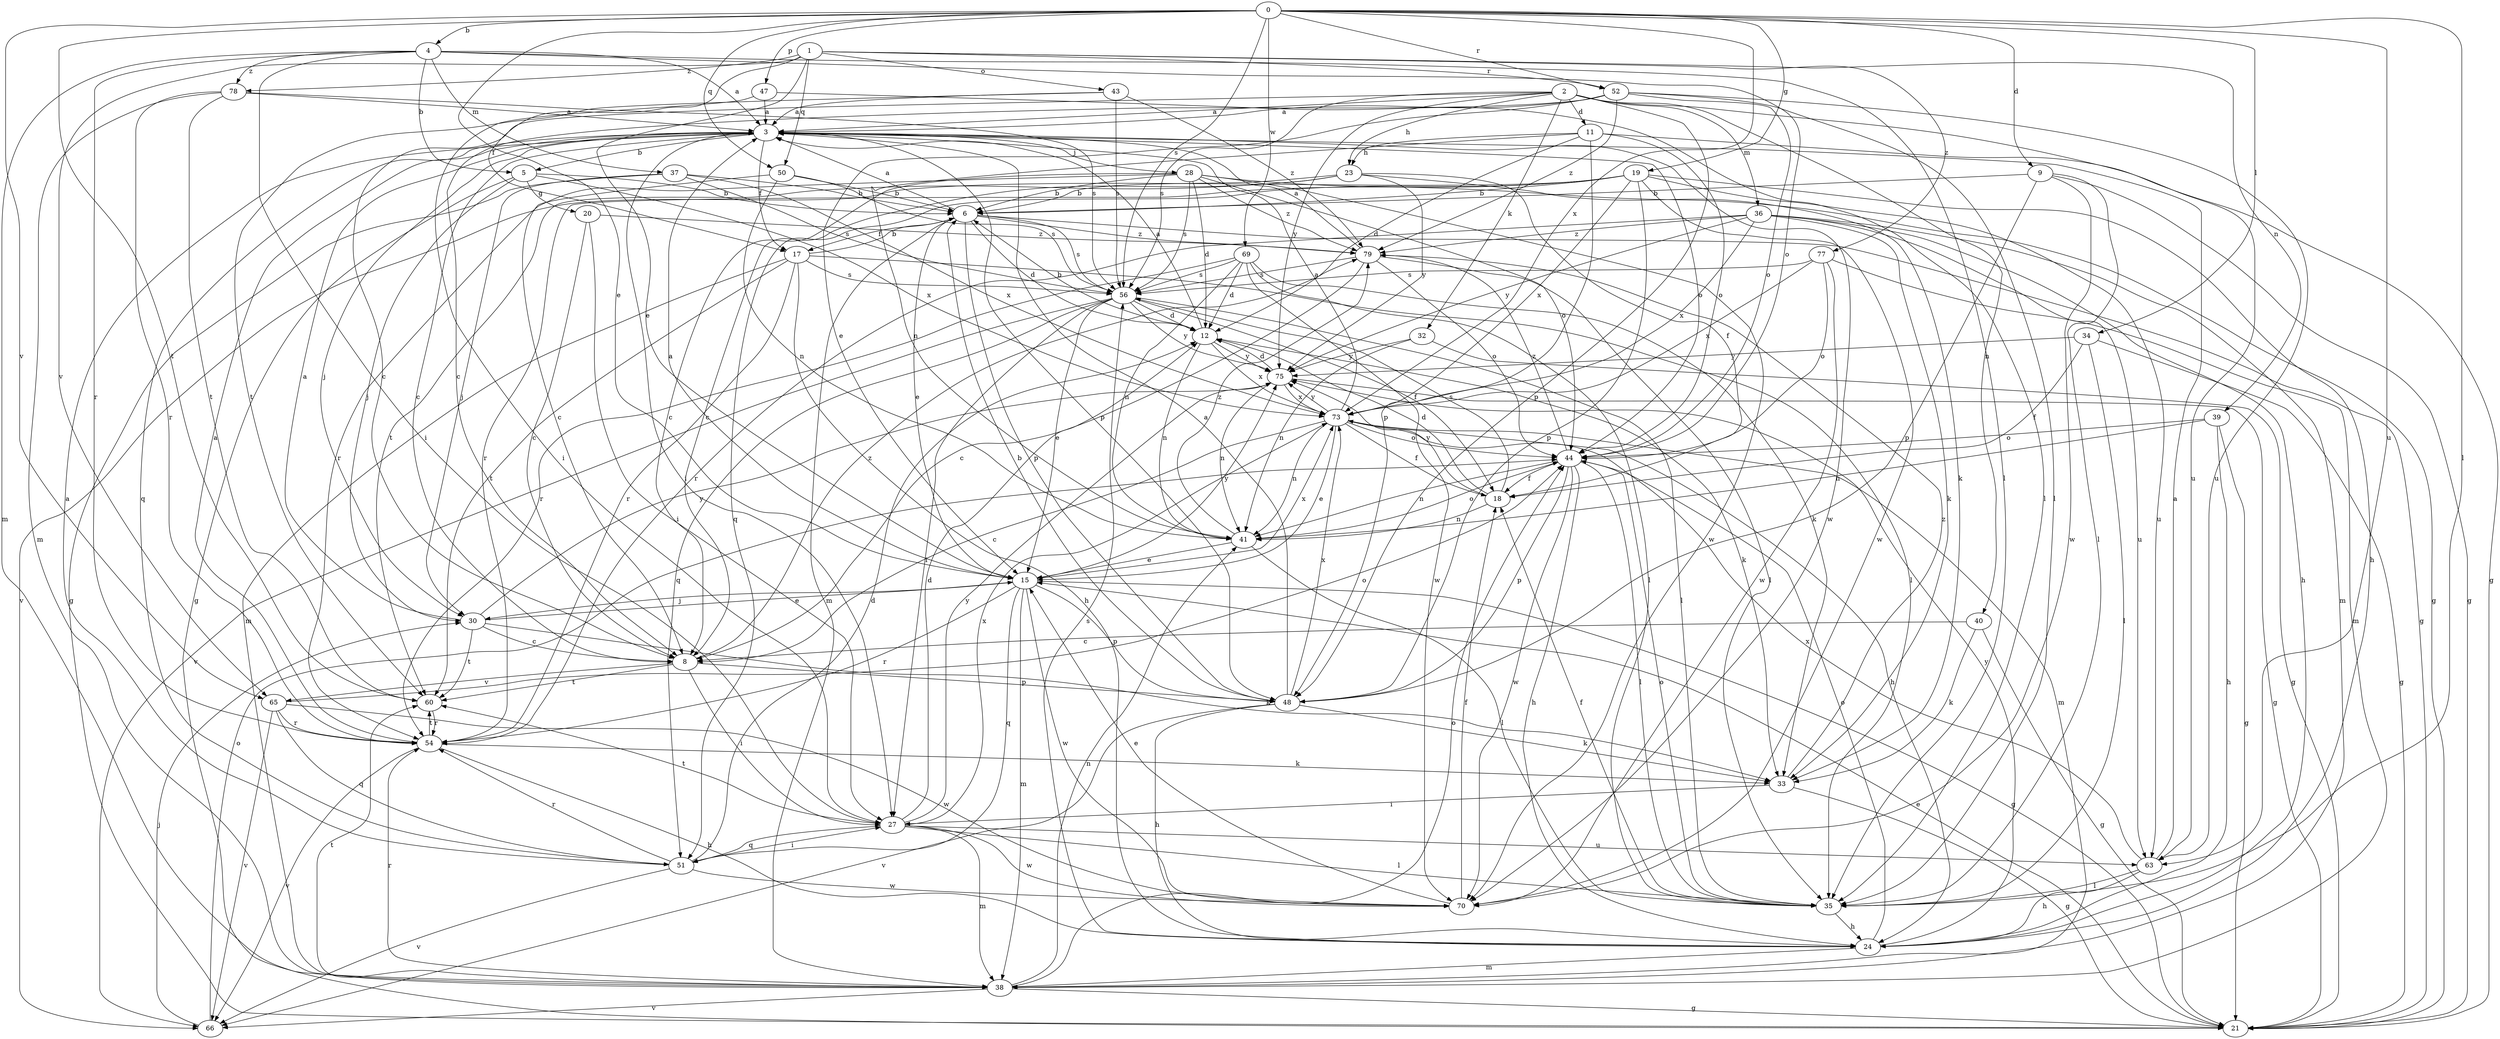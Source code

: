 strict digraph  {
0;
1;
2;
3;
4;
5;
6;
8;
9;
11;
12;
15;
17;
18;
19;
20;
21;
23;
24;
27;
28;
30;
32;
33;
34;
35;
36;
37;
38;
39;
40;
41;
43;
44;
47;
48;
50;
51;
52;
54;
56;
60;
63;
65;
66;
69;
70;
73;
75;
77;
78;
79;
0 -> 4  [label=b];
0 -> 9  [label=d];
0 -> 15  [label=e];
0 -> 19  [label=g];
0 -> 34  [label=l];
0 -> 35  [label=l];
0 -> 47  [label=p];
0 -> 50  [label=q];
0 -> 52  [label=r];
0 -> 56  [label=s];
0 -> 60  [label=t];
0 -> 63  [label=u];
0 -> 65  [label=v];
0 -> 69  [label=w];
0 -> 73  [label=x];
1 -> 15  [label=e];
1 -> 17  [label=f];
1 -> 39  [label=n];
1 -> 43  [label=o];
1 -> 50  [label=q];
1 -> 52  [label=r];
1 -> 65  [label=v];
1 -> 77  [label=z];
1 -> 78  [label=z];
2 -> 3  [label=a];
2 -> 8  [label=c];
2 -> 11  [label=d];
2 -> 23  [label=h];
2 -> 32  [label=k];
2 -> 36  [label=m];
2 -> 40  [label=n];
2 -> 48  [label=p];
2 -> 56  [label=s];
2 -> 63  [label=u];
2 -> 75  [label=y];
3 -> 5  [label=b];
3 -> 8  [label=c];
3 -> 17  [label=f];
3 -> 27  [label=i];
3 -> 28  [label=j];
3 -> 30  [label=j];
3 -> 44  [label=o];
3 -> 48  [label=p];
3 -> 51  [label=q];
3 -> 70  [label=w];
4 -> 3  [label=a];
4 -> 5  [label=b];
4 -> 27  [label=i];
4 -> 35  [label=l];
4 -> 37  [label=m];
4 -> 38  [label=m];
4 -> 44  [label=o];
4 -> 54  [label=r];
4 -> 78  [label=z];
5 -> 6  [label=b];
5 -> 20  [label=g];
5 -> 21  [label=g];
5 -> 30  [label=j];
5 -> 73  [label=x];
6 -> 3  [label=a];
6 -> 12  [label=d];
6 -> 15  [label=e];
6 -> 17  [label=f];
6 -> 21  [label=g];
6 -> 38  [label=m];
6 -> 48  [label=p];
6 -> 56  [label=s];
6 -> 79  [label=z];
8 -> 27  [label=i];
8 -> 48  [label=p];
8 -> 60  [label=t];
8 -> 65  [label=v];
8 -> 79  [label=z];
9 -> 6  [label=b];
9 -> 21  [label=g];
9 -> 35  [label=l];
9 -> 48  [label=p];
9 -> 70  [label=w];
11 -> 12  [label=d];
11 -> 21  [label=g];
11 -> 23  [label=h];
11 -> 41  [label=n];
11 -> 44  [label=o];
11 -> 48  [label=p];
12 -> 3  [label=a];
12 -> 6  [label=b];
12 -> 33  [label=k];
12 -> 41  [label=n];
12 -> 73  [label=x];
12 -> 75  [label=y];
15 -> 3  [label=a];
15 -> 21  [label=g];
15 -> 30  [label=j];
15 -> 38  [label=m];
15 -> 48  [label=p];
15 -> 51  [label=q];
15 -> 54  [label=r];
15 -> 70  [label=w];
15 -> 73  [label=x];
15 -> 75  [label=y];
17 -> 6  [label=b];
17 -> 24  [label=h];
17 -> 35  [label=l];
17 -> 38  [label=m];
17 -> 54  [label=r];
17 -> 56  [label=s];
17 -> 60  [label=t];
18 -> 12  [label=d];
18 -> 41  [label=n];
18 -> 56  [label=s];
18 -> 75  [label=y];
19 -> 6  [label=b];
19 -> 24  [label=h];
19 -> 48  [label=p];
19 -> 51  [label=q];
19 -> 54  [label=r];
19 -> 63  [label=u];
19 -> 66  [label=v];
19 -> 70  [label=w];
19 -> 73  [label=x];
20 -> 8  [label=c];
20 -> 27  [label=i];
20 -> 79  [label=z];
21 -> 15  [label=e];
23 -> 6  [label=b];
23 -> 8  [label=c];
23 -> 18  [label=f];
23 -> 33  [label=k];
23 -> 60  [label=t];
23 -> 75  [label=y];
24 -> 38  [label=m];
24 -> 44  [label=o];
24 -> 56  [label=s];
24 -> 75  [label=y];
27 -> 12  [label=d];
27 -> 35  [label=l];
27 -> 38  [label=m];
27 -> 51  [label=q];
27 -> 60  [label=t];
27 -> 63  [label=u];
27 -> 70  [label=w];
27 -> 73  [label=x];
27 -> 75  [label=y];
28 -> 6  [label=b];
28 -> 8  [label=c];
28 -> 12  [label=d];
28 -> 21  [label=g];
28 -> 44  [label=o];
28 -> 54  [label=r];
28 -> 56  [label=s];
28 -> 70  [label=w];
28 -> 79  [label=z];
30 -> 3  [label=a];
30 -> 8  [label=c];
30 -> 15  [label=e];
30 -> 33  [label=k];
30 -> 60  [label=t];
30 -> 75  [label=y];
32 -> 21  [label=g];
32 -> 41  [label=n];
32 -> 75  [label=y];
33 -> 21  [label=g];
33 -> 27  [label=i];
33 -> 79  [label=z];
34 -> 18  [label=f];
34 -> 21  [label=g];
34 -> 35  [label=l];
34 -> 75  [label=y];
35 -> 18  [label=f];
35 -> 24  [label=h];
35 -> 44  [label=o];
36 -> 24  [label=h];
36 -> 33  [label=k];
36 -> 38  [label=m];
36 -> 54  [label=r];
36 -> 63  [label=u];
36 -> 73  [label=x];
36 -> 75  [label=y];
36 -> 79  [label=z];
37 -> 6  [label=b];
37 -> 21  [label=g];
37 -> 30  [label=j];
37 -> 56  [label=s];
37 -> 73  [label=x];
38 -> 21  [label=g];
38 -> 41  [label=n];
38 -> 44  [label=o];
38 -> 54  [label=r];
38 -> 60  [label=t];
38 -> 66  [label=v];
39 -> 21  [label=g];
39 -> 24  [label=h];
39 -> 41  [label=n];
39 -> 44  [label=o];
40 -> 8  [label=c];
40 -> 21  [label=g];
40 -> 33  [label=k];
41 -> 15  [label=e];
41 -> 35  [label=l];
41 -> 44  [label=o];
41 -> 79  [label=z];
43 -> 3  [label=a];
43 -> 56  [label=s];
43 -> 60  [label=t];
43 -> 79  [label=z];
44 -> 18  [label=f];
44 -> 24  [label=h];
44 -> 35  [label=l];
44 -> 41  [label=n];
44 -> 48  [label=p];
44 -> 70  [label=w];
44 -> 79  [label=z];
47 -> 3  [label=a];
47 -> 27  [label=i];
47 -> 35  [label=l];
48 -> 3  [label=a];
48 -> 6  [label=b];
48 -> 24  [label=h];
48 -> 33  [label=k];
48 -> 66  [label=v];
48 -> 73  [label=x];
50 -> 6  [label=b];
50 -> 8  [label=c];
50 -> 41  [label=n];
50 -> 56  [label=s];
51 -> 3  [label=a];
51 -> 12  [label=d];
51 -> 27  [label=i];
51 -> 54  [label=r];
51 -> 66  [label=v];
51 -> 70  [label=w];
52 -> 3  [label=a];
52 -> 8  [label=c];
52 -> 15  [label=e];
52 -> 35  [label=l];
52 -> 44  [label=o];
52 -> 63  [label=u];
52 -> 79  [label=z];
54 -> 3  [label=a];
54 -> 24  [label=h];
54 -> 33  [label=k];
54 -> 60  [label=t];
54 -> 66  [label=v];
56 -> 12  [label=d];
56 -> 15  [label=e];
56 -> 18  [label=f];
56 -> 27  [label=i];
56 -> 35  [label=l];
56 -> 51  [label=q];
56 -> 66  [label=v];
56 -> 75  [label=y];
60 -> 54  [label=r];
63 -> 3  [label=a];
63 -> 24  [label=h];
63 -> 35  [label=l];
63 -> 73  [label=x];
65 -> 44  [label=o];
65 -> 51  [label=q];
65 -> 54  [label=r];
65 -> 66  [label=v];
65 -> 70  [label=w];
66 -> 30  [label=j];
66 -> 44  [label=o];
69 -> 12  [label=d];
69 -> 33  [label=k];
69 -> 35  [label=l];
69 -> 41  [label=n];
69 -> 54  [label=r];
69 -> 56  [label=s];
69 -> 70  [label=w];
70 -> 15  [label=e];
70 -> 18  [label=f];
73 -> 3  [label=a];
73 -> 8  [label=c];
73 -> 15  [label=e];
73 -> 18  [label=f];
73 -> 24  [label=h];
73 -> 38  [label=m];
73 -> 41  [label=n];
73 -> 44  [label=o];
73 -> 75  [label=y];
75 -> 12  [label=d];
75 -> 21  [label=g];
75 -> 41  [label=n];
75 -> 73  [label=x];
77 -> 38  [label=m];
77 -> 44  [label=o];
77 -> 56  [label=s];
77 -> 70  [label=w];
77 -> 73  [label=x];
78 -> 3  [label=a];
78 -> 38  [label=m];
78 -> 54  [label=r];
78 -> 56  [label=s];
78 -> 60  [label=t];
79 -> 3  [label=a];
79 -> 8  [label=c];
79 -> 35  [label=l];
79 -> 44  [label=o];
79 -> 56  [label=s];
}
